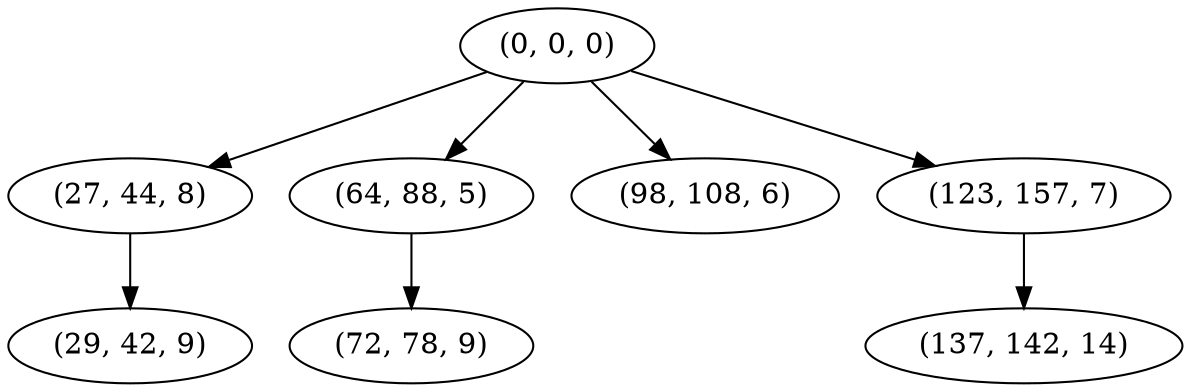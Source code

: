 digraph tree {
    "(0, 0, 0)";
    "(27, 44, 8)";
    "(29, 42, 9)";
    "(64, 88, 5)";
    "(72, 78, 9)";
    "(98, 108, 6)";
    "(123, 157, 7)";
    "(137, 142, 14)";
    "(0, 0, 0)" -> "(27, 44, 8)";
    "(0, 0, 0)" -> "(64, 88, 5)";
    "(0, 0, 0)" -> "(98, 108, 6)";
    "(0, 0, 0)" -> "(123, 157, 7)";
    "(27, 44, 8)" -> "(29, 42, 9)";
    "(64, 88, 5)" -> "(72, 78, 9)";
    "(123, 157, 7)" -> "(137, 142, 14)";
}
